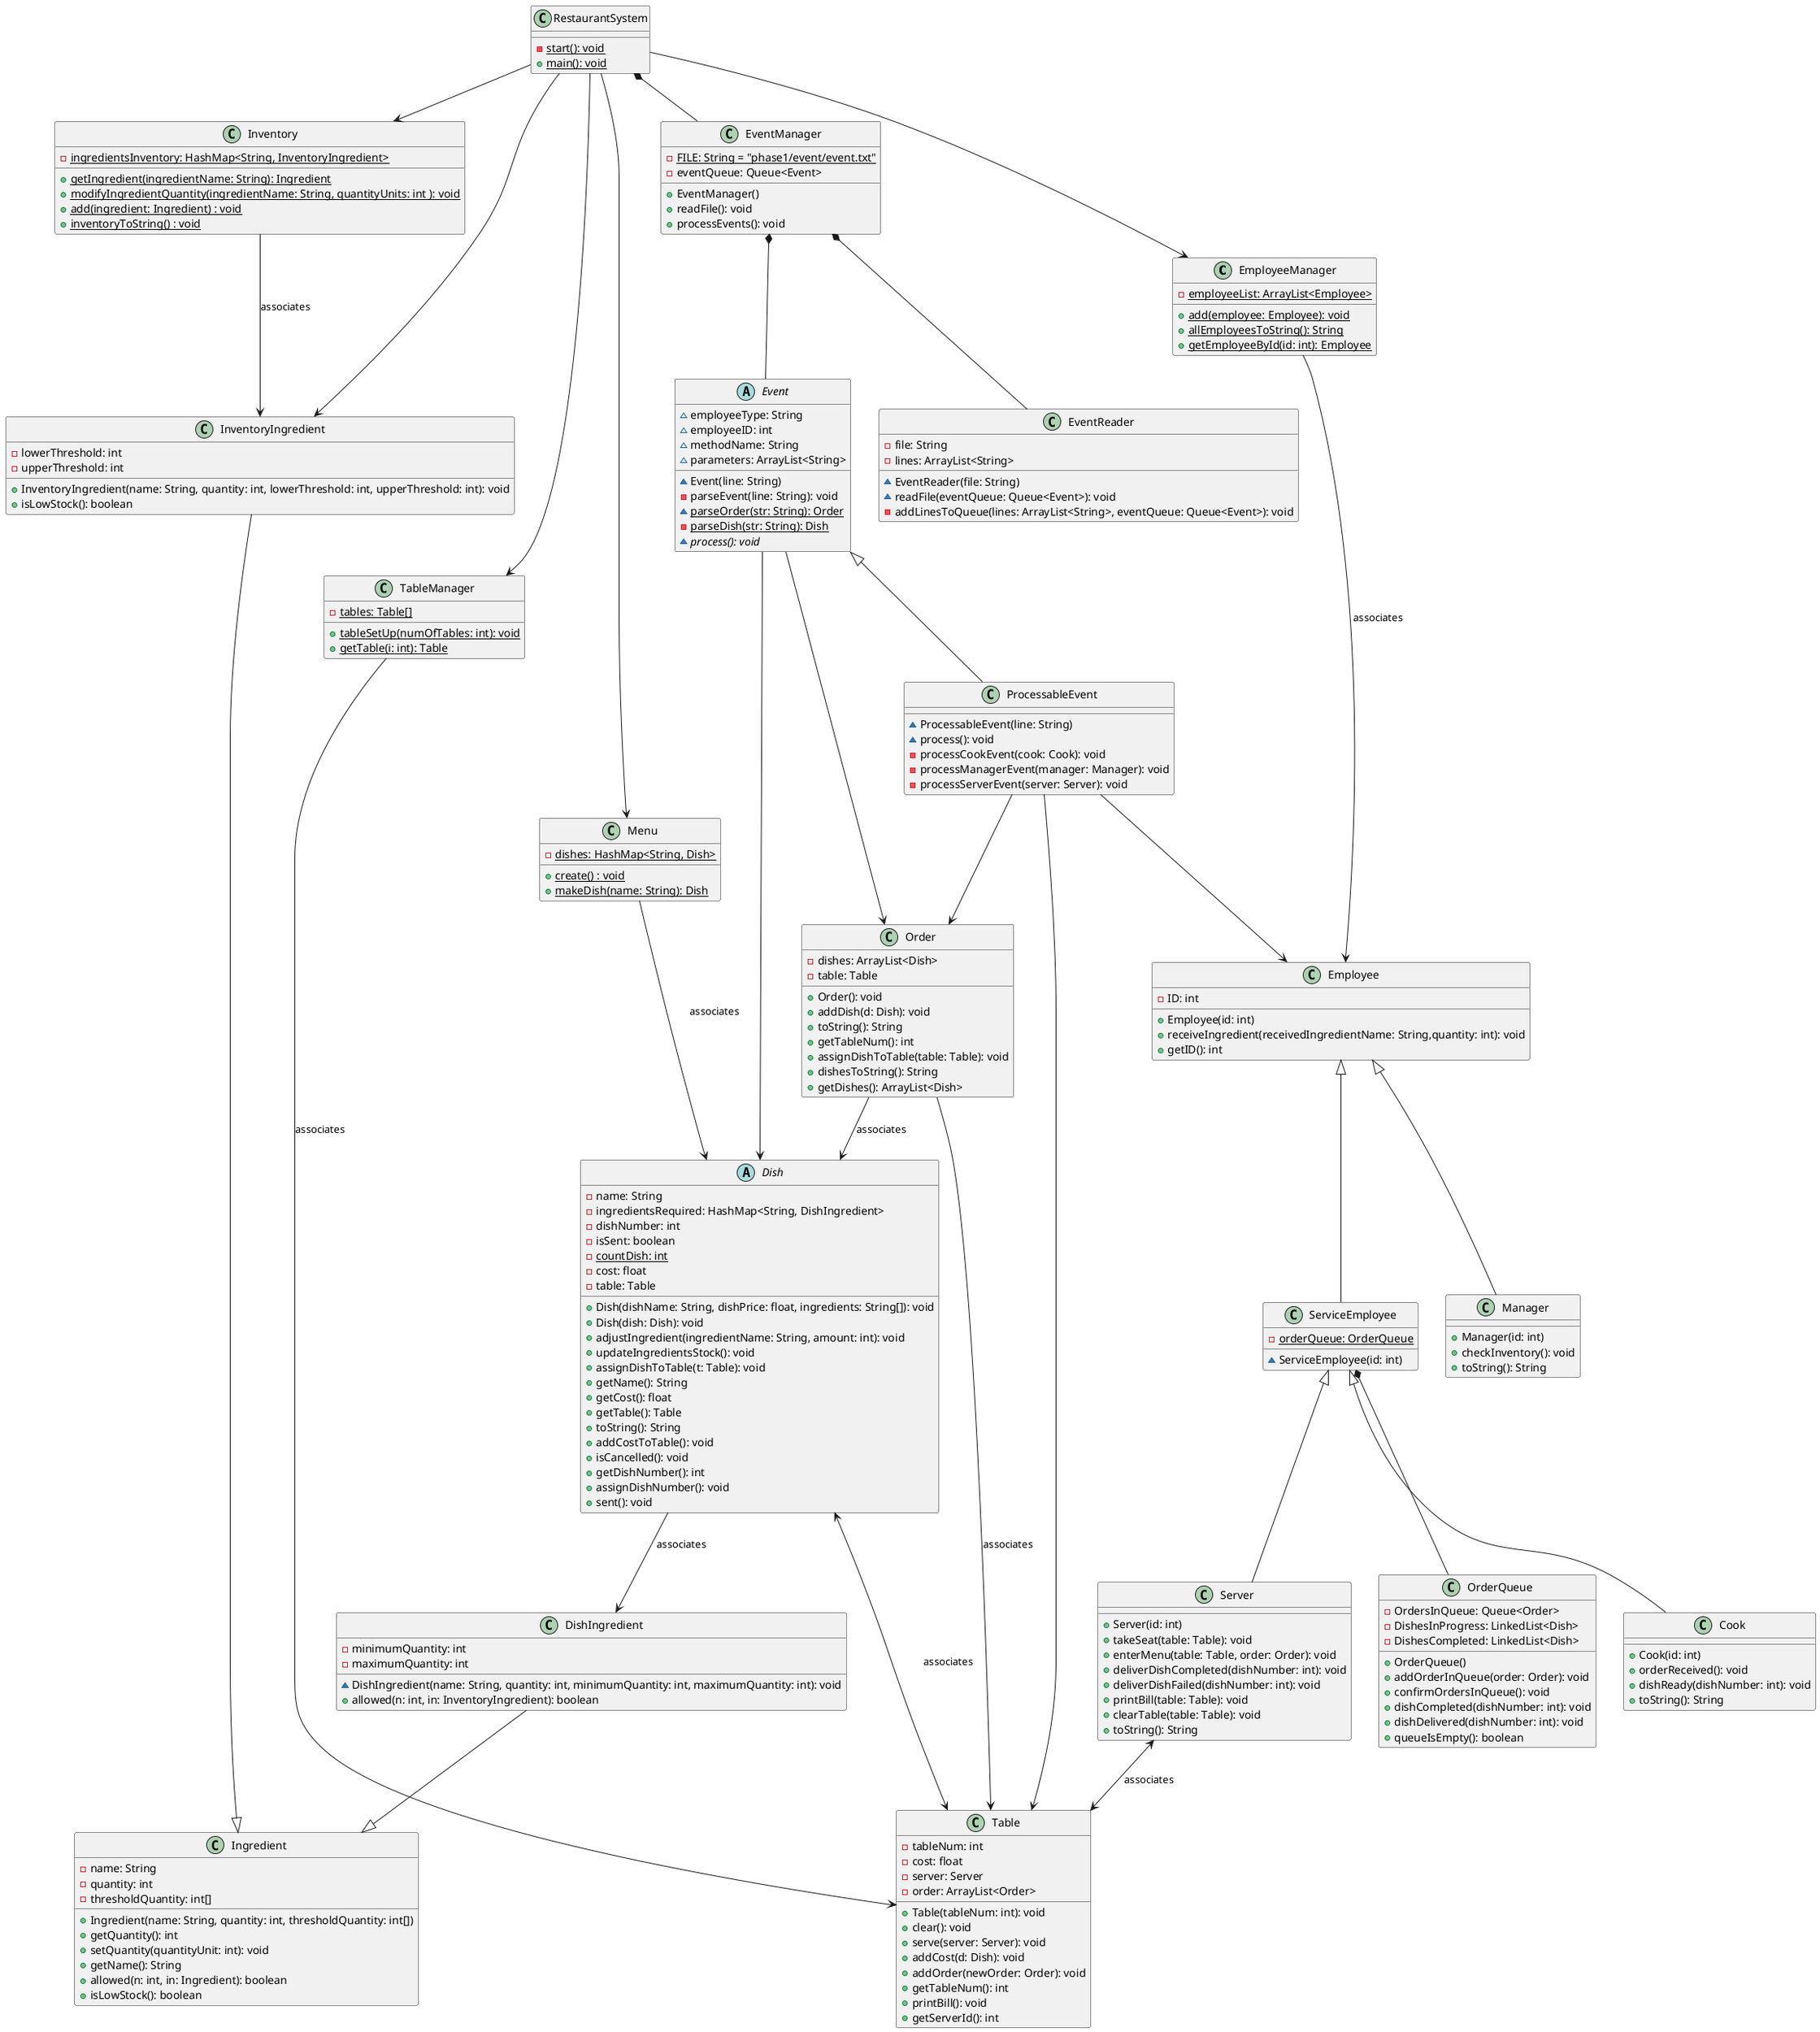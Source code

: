 @startuml
class EmployeeManager{
- {static} employeeList: ArrayList<Employee>
+ {static} add(employee: Employee): void
+ {static} allEmployeesToString(): String
+ {static} getEmployeeById(id: int): Employee
}
class OrderQueue{
- OrdersInQueue: Queue<Order>
- DishesInProgress: LinkedList<Dish>
- DishesCompleted: LinkedList<Dish>
+ OrderQueue()
+ addOrderInQueue(order: Order): void
+ confirmOrdersInQueue(): void
+ dishCompleted(dishNumber: int): void
+ dishDelivered(dishNumber: int): void
+ queueIsEmpty(): boolean
}

class Employee{
- ID: int
+ Employee(id: int)
+ receiveIngredient(receivedIngredientName: String,quantity: int): void
+ getID(): int
}
class ServiceEmployee {
- {static} orderQueue: OrderQueue
~ ServiceEmployee(id: int)
}
class Server{
+ Server(id: int)
+ takeSeat(table: Table): void
+ enterMenu(table: Table, order: Order): void
+ deliverDishCompleted(dishNumber: int): void
+ deliverDishFailed(dishNumber: int): void
+ printBill(table: Table): void
+ clearTable(table: Table): void
+ toString(): String
}
class Cook{
+ Cook(id: int)
+ orderReceived(): void
+ dishReady(dishNumber: int): void
+ toString(): String
}
class Manager{
+ Manager(id: int)
+ checkInventory(): void
+ toString(): String
}

Employee <|-- ServiceEmployee
ServiceEmployee <|-- Cook
ServiceEmployee <|-- Server
Employee <|-- Manager
ServiceEmployee *-- OrderQueue
EmployeeManager --> Employee : associates
Server <--> Table : associates

class TableManager{
- {static} tables: Table[]
+ {static} tableSetUp(numOfTables: int): void
+ {static} getTable(i: int): Table
}
TableManager --> Table : associates

class Table{
- tableNum: int
- cost: float
- server: Server
- order: ArrayList<Order>
+ Table(tableNum: int): void
+ clear(): void
+ serve(server: Server): void
+ addCost(d: Dish): void
+ addOrder(newOrder: Order): void
+ getTableNum(): int
+ printBill(): void
+ getServerId(): int
}

class Order{
- dishes: ArrayList<Dish>
- table: Table
+ Order(): void
+ addDish(d: Dish): void
+ toString(): String
+ getTableNum(): int
+ assignDishToTable(table: Table): void
+ dishesToString(): String
+ getDishes(): ArrayList<Dish>
}
Order --> Dish : associates
Order --> Table : associates

class Ingredient{
- name: String
- quantity: int
- thresholdQuantity: int[]
+ Ingredient(name: String, quantity: int, thresholdQuantity: int[])
+ getQuantity(): int
+ setQuantity(quantityUnit: int): void
+ getName(): String
+ allowed(n: int, in: Ingredient): boolean
+ isLowStock(): boolean
}

abstract class Dish{
- name: String
- ingredientsRequired: HashMap<String, DishIngredient>
- dishNumber: int
- isSent: boolean
- {static} countDish: int
- cost: float
- table: Table
+ Dish(dishName: String, dishPrice: float, ingredients: String[]): void
+ Dish(dish: Dish): void
+ adjustIngredient(ingredientName: String, amount: int): void
+ updateIngredientsStock(): void
+ assignDishToTable(t: Table): void
+ getName(): String
+ getCost(): float
+ getTable(): Table
+ toString(): String
+ addCostToTable(): void
+ isCancelled(): void
+ getDishNumber(): int
+ assignDishNumber(): void
+ sent(): void
}

Dish <--> Table : associates
Dish --> DishIngredient : associates

class DishIngredient {
- minimumQuantity: int
- maximumQuantity: int
~ DishIngredient(name: String, quantity: int, minimumQuantity: int, maximumQuantity: int): void
+ allowed(n: int, in: InventoryIngredient): boolean
}

DishIngredient --|> Ingredient

class InventoryIngredient {
- lowerThreshold: int
- upperThreshold: int
+ InventoryIngredient(name: String, quantity: int, lowerThreshold: int, upperThreshold: int): void
+ isLowStock(): boolean
}

InventoryIngredient --|> Ingredient

class Inventory{
- {static} ingredientsInventory: HashMap<String, InventoryIngredient>
+ {static} getIngredient(ingredientName: String): Ingredient
+ {static} modifyIngredientQuantity(ingredientName: String, quantityUnits: int ): void
+ {static} add(ingredient: Ingredient) : void
+ {static} inventoryToString() : void
}
Inventory --> InventoryIngredient: associates

class Menu {
- {static} dishes: HashMap<String, Dish>
+ {static} create() : void
+ {static} makeDish(name: String): Dish
}
Menu --> Dish : associates

abstract class Event{
~ employeeType: String
~ employeeID: int
~ methodName: String
~ parameters: ArrayList<String>
~ Event(line: String)
- parseEvent(line: String): void
~ {static} parseOrder(str: String): Order
- {static} parseDish(str: String): Dish
~ {abstract} process(): void
}

class EventManager{
- {static} FILE: String = "phase1/event/event.txt"
- eventQueue: Queue<Event>
+ EventManager()
+ readFile(): void
+ processEvents(): void
}

class ProcessableEvent{
~ ProcessableEvent(line: String)
~ process(): void
- processCookEvent(cook: Cook): void
- processManagerEvent(manager: Manager): void
- processServerEvent(server: Server): void
}

class EventReader{
- file: String
- lines: ArrayList<String>
~ EventReader(file: String)
~ readFile(eventQueue: Queue<Event>): void
- addLinesToQueue(lines: ArrayList<String>, eventQueue: Queue<Event>): void
}

Event <|-- ProcessableEvent
EventManager *-- EventReader
EventManager *-- Event

Event --> Dish
Event --> Order
ProcessableEvent --> Employee
ProcessableEvent --> Table
ProcessableEvent --> Order


class RestaurantSystem{
- {static} start(): void
+ {static} main(): void
}

RestaurantSystem --> TableManager
RestaurantSystem --> EmployeeManager
RestaurantSystem --> InventoryIngredient
RestaurantSystem --> Inventory
RestaurantSystem --> Menu

RestaurantSystem *-- EventManager
@enduml